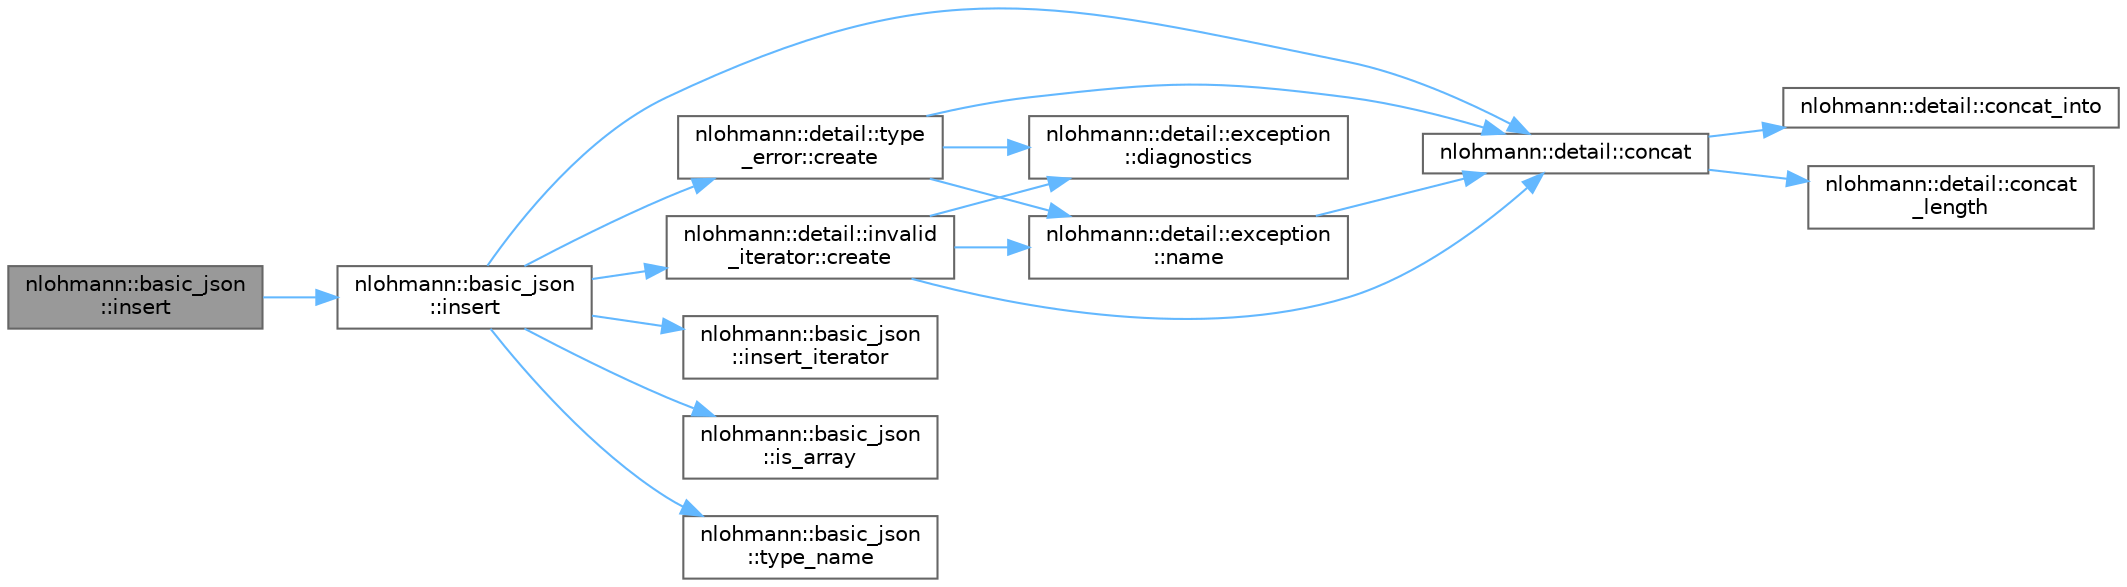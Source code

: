 digraph "nlohmann::basic_json::insert"
{
 // LATEX_PDF_SIZE
  bgcolor="transparent";
  edge [fontname=Helvetica,fontsize=10,labelfontname=Helvetica,labelfontsize=10];
  node [fontname=Helvetica,fontsize=10,shape=box,height=0.2,width=0.4];
  rankdir="LR";
  Node1 [id="Node000001",label="nlohmann::basic_json\l::insert",height=0.2,width=0.4,color="gray40", fillcolor="grey60", style="filled", fontcolor="black",tooltip="inserts element into array"];
  Node1 -> Node2 [id="edge17_Node000001_Node000002",color="steelblue1",style="solid",tooltip=" "];
  Node2 [id="Node000002",label="nlohmann::basic_json\l::insert",height=0.2,width=0.4,color="grey40", fillcolor="white", style="filled",URL="$classnlohmann_1_1basic__json.html#aeb86e8478e20d95970a8b61ff01dce3b",tooltip="inserts element into array"];
  Node2 -> Node3 [id="edge18_Node000002_Node000003",color="steelblue1",style="solid",tooltip=" "];
  Node3 [id="Node000003",label="nlohmann::detail::concat",height=0.2,width=0.4,color="grey40", fillcolor="white", style="filled",URL="$namespacenlohmann_1_1detail.html#a988ba5d6c0412dff629c6f6d6d226fb0",tooltip=" "];
  Node3 -> Node4 [id="edge19_Node000003_Node000004",color="steelblue1",style="solid",tooltip=" "];
  Node4 [id="Node000004",label="nlohmann::detail::concat_into",height=0.2,width=0.4,color="grey40", fillcolor="white", style="filled",URL="$namespacenlohmann_1_1detail.html#a8501011f8c39fdc1451d41a17032a9c1",tooltip=" "];
  Node3 -> Node5 [id="edge20_Node000003_Node000005",color="steelblue1",style="solid",tooltip=" "];
  Node5 [id="Node000005",label="nlohmann::detail::concat\l_length",height=0.2,width=0.4,color="grey40", fillcolor="white", style="filled",URL="$namespacenlohmann_1_1detail.html#ade7da17ad4a5a2be5bc12a6427a3c207",tooltip=" "];
  Node2 -> Node6 [id="edge21_Node000002_Node000006",color="steelblue1",style="solid",tooltip=" "];
  Node6 [id="Node000006",label="nlohmann::detail::invalid\l_iterator::create",height=0.2,width=0.4,color="grey40", fillcolor="white", style="filled",URL="$classnlohmann_1_1detail_1_1invalid__iterator.html#af6e8410249ce3252f5e7294cd4ef0a28",tooltip=" "];
  Node6 -> Node3 [id="edge22_Node000006_Node000003",color="steelblue1",style="solid",tooltip=" "];
  Node6 -> Node7 [id="edge23_Node000006_Node000007",color="steelblue1",style="solid",tooltip=" "];
  Node7 [id="Node000007",label="nlohmann::detail::exception\l::diagnostics",height=0.2,width=0.4,color="grey40", fillcolor="white", style="filled",URL="$classnlohmann_1_1detail_1_1exception.html#a9032b2e5d344c9f1f7afef4212f0ad39",tooltip=" "];
  Node6 -> Node8 [id="edge24_Node000006_Node000008",color="steelblue1",style="solid",tooltip=" "];
  Node8 [id="Node000008",label="nlohmann::detail::exception\l::name",height=0.2,width=0.4,color="grey40", fillcolor="white", style="filled",URL="$classnlohmann_1_1detail_1_1exception.html#abf41a7e9178356314082284e6cfea278",tooltip=" "];
  Node8 -> Node3 [id="edge25_Node000008_Node000003",color="steelblue1",style="solid",tooltip=" "];
  Node2 -> Node9 [id="edge26_Node000002_Node000009",color="steelblue1",style="solid",tooltip=" "];
  Node9 [id="Node000009",label="nlohmann::detail::type\l_error::create",height=0.2,width=0.4,color="grey40", fillcolor="white", style="filled",URL="$classnlohmann_1_1detail_1_1type__error.html#a297461f501f827c740487a14e920a13d",tooltip=" "];
  Node9 -> Node3 [id="edge27_Node000009_Node000003",color="steelblue1",style="solid",tooltip=" "];
  Node9 -> Node7 [id="edge28_Node000009_Node000007",color="steelblue1",style="solid",tooltip=" "];
  Node9 -> Node8 [id="edge29_Node000009_Node000008",color="steelblue1",style="solid",tooltip=" "];
  Node2 -> Node10 [id="edge30_Node000002_Node000010",color="steelblue1",style="solid",tooltip=" "];
  Node10 [id="Node000010",label="nlohmann::basic_json\l::insert_iterator",height=0.2,width=0.4,color="grey40", fillcolor="white", style="filled",URL="$classnlohmann_1_1basic__json.html#ab5c8034e997c5b852b92bdc6a3f70994",tooltip=" "];
  Node2 -> Node11 [id="edge31_Node000002_Node000011",color="steelblue1",style="solid",tooltip=" "];
  Node11 [id="Node000011",label="nlohmann::basic_json\l::is_array",height=0.2,width=0.4,color="grey40", fillcolor="white", style="filled",URL="$classnlohmann_1_1basic__json.html#ab5b70d60a636b9c5e10f6c8caac60b9e",tooltip="return whether value is an array"];
  Node2 -> Node12 [id="edge32_Node000002_Node000012",color="steelblue1",style="solid",tooltip=" "];
  Node12 [id="Node000012",label="nlohmann::basic_json\l::type_name",height=0.2,width=0.4,color="grey40", fillcolor="white", style="filled",URL="$classnlohmann_1_1basic__json.html#ab8811fc4eab6091b32b34b3ac3e90474",tooltip="return the type as string"];
}
